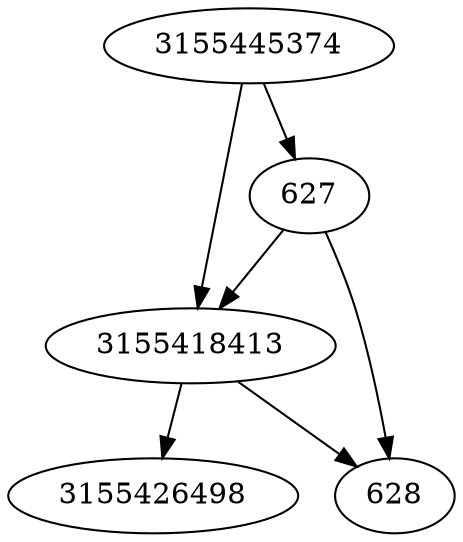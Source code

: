 strict digraph  {
3155426498;
3155418413;
627;
628;
3155445374;
3155418413 -> 628;
3155418413 -> 3155426498;
627 -> 628;
627 -> 3155418413;
3155445374 -> 3155418413;
3155445374 -> 627;
}

